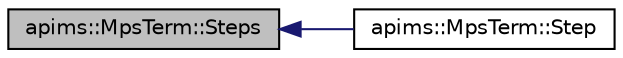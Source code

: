 digraph G
{
  edge [fontname="Helvetica",fontsize="10",labelfontname="Helvetica",labelfontsize="10"];
  node [fontname="Helvetica",fontsize="10",shape=record];
  rankdir=LR;
  Node1 [label="apims::MpsTerm::Steps",height=0.2,width=0.4,color="black", fillcolor="grey75", style="filled" fontcolor="black"];
  Node1 -> Node2 [dir=back,color="midnightblue",fontsize="10",style="solid",fontname="Helvetica"];
  Node2 [label="apims::MpsTerm::Step",height=0.2,width=0.4,color="black", fillcolor="white", style="filled",URL="$classapims_1_1_mps_term.html#a3e7849cb47f43282ee14d4624cd7018c"];
}
